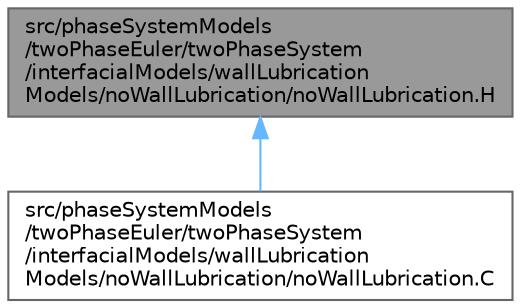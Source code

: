 digraph "src/phaseSystemModels/twoPhaseEuler/twoPhaseSystem/interfacialModels/wallLubricationModels/noWallLubrication/noWallLubrication.H"
{
 // LATEX_PDF_SIZE
  bgcolor="transparent";
  edge [fontname=Helvetica,fontsize=10,labelfontname=Helvetica,labelfontsize=10];
  node [fontname=Helvetica,fontsize=10,shape=box,height=0.2,width=0.4];
  Node1 [id="Node000001",label="src/phaseSystemModels\l/twoPhaseEuler/twoPhaseSystem\l/interfacialModels/wallLubrication\lModels/noWallLubrication/noWallLubrication.H",height=0.2,width=0.4,color="gray40", fillcolor="grey60", style="filled", fontcolor="black",tooltip=" "];
  Node1 -> Node2 [id="edge1_Node000001_Node000002",dir="back",color="steelblue1",style="solid",tooltip=" "];
  Node2 [id="Node000002",label="src/phaseSystemModels\l/twoPhaseEuler/twoPhaseSystem\l/interfacialModels/wallLubrication\lModels/noWallLubrication/noWallLubrication.C",height=0.2,width=0.4,color="grey40", fillcolor="white", style="filled",URL="$twoPhaseEuler_2twoPhaseSystem_2interfacialModels_2wallLubricationModels_2noWallLubrication_2noWallLubrication_8C.html",tooltip=" "];
}
